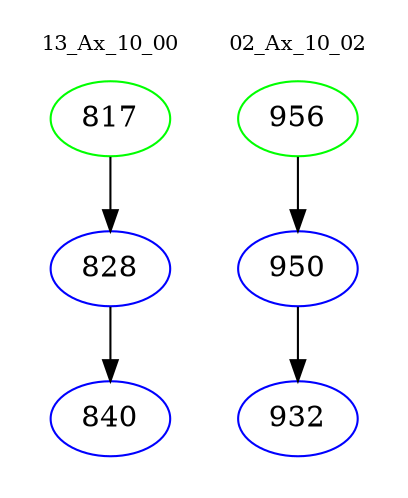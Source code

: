 digraph{
subgraph cluster_0 {
color = white
label = "13_Ax_10_00";
fontsize=10;
T0_817 [label="817", color="green"]
T0_817 -> T0_828 [color="black"]
T0_828 [label="828", color="blue"]
T0_828 -> T0_840 [color="black"]
T0_840 [label="840", color="blue"]
}
subgraph cluster_1 {
color = white
label = "02_Ax_10_02";
fontsize=10;
T1_956 [label="956", color="green"]
T1_956 -> T1_950 [color="black"]
T1_950 [label="950", color="blue"]
T1_950 -> T1_932 [color="black"]
T1_932 [label="932", color="blue"]
}
}
